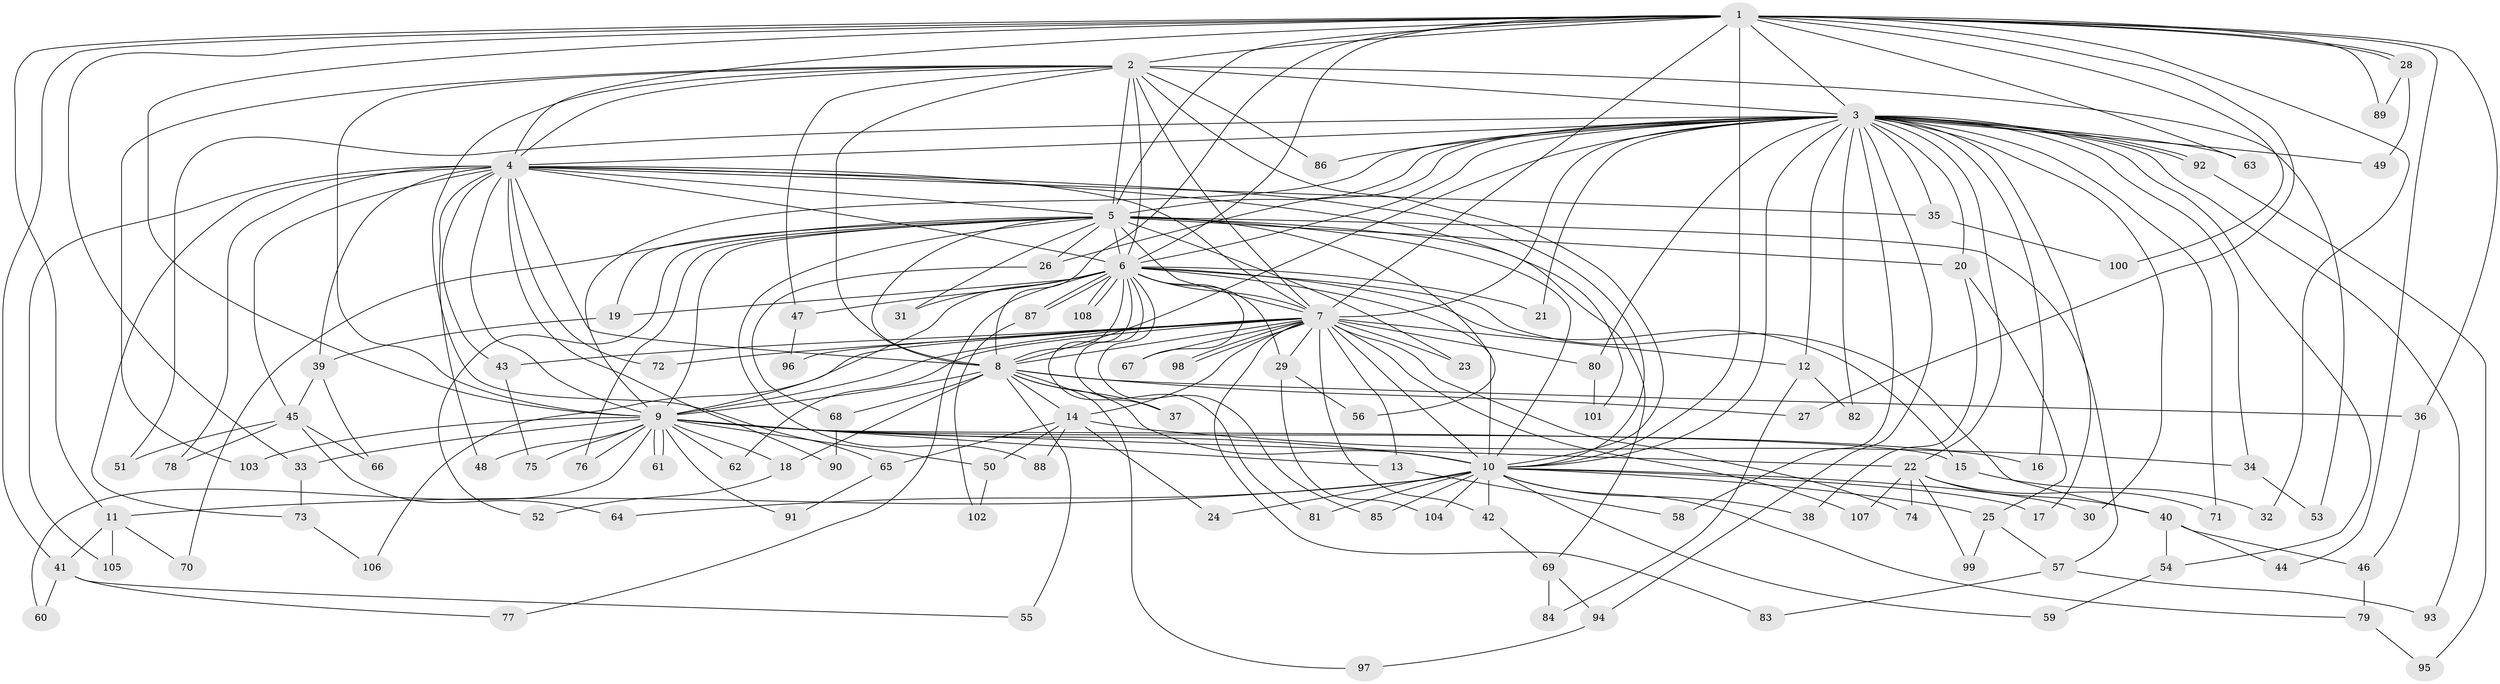 // Generated by graph-tools (version 1.1) at 2025/11/02/27/25 16:11:08]
// undirected, 108 vertices, 241 edges
graph export_dot {
graph [start="1"]
  node [color=gray90,style=filled];
  1;
  2;
  3;
  4;
  5;
  6;
  7;
  8;
  9;
  10;
  11;
  12;
  13;
  14;
  15;
  16;
  17;
  18;
  19;
  20;
  21;
  22;
  23;
  24;
  25;
  26;
  27;
  28;
  29;
  30;
  31;
  32;
  33;
  34;
  35;
  36;
  37;
  38;
  39;
  40;
  41;
  42;
  43;
  44;
  45;
  46;
  47;
  48;
  49;
  50;
  51;
  52;
  53;
  54;
  55;
  56;
  57;
  58;
  59;
  60;
  61;
  62;
  63;
  64;
  65;
  66;
  67;
  68;
  69;
  70;
  71;
  72;
  73;
  74;
  75;
  76;
  77;
  78;
  79;
  80;
  81;
  82;
  83;
  84;
  85;
  86;
  87;
  88;
  89;
  90;
  91;
  92;
  93;
  94;
  95;
  96;
  97;
  98;
  99;
  100;
  101;
  102;
  103;
  104;
  105;
  106;
  107;
  108;
  1 -- 2;
  1 -- 3;
  1 -- 4;
  1 -- 5;
  1 -- 6;
  1 -- 7;
  1 -- 8;
  1 -- 9;
  1 -- 10;
  1 -- 11;
  1 -- 27;
  1 -- 28;
  1 -- 28;
  1 -- 32;
  1 -- 33;
  1 -- 36;
  1 -- 41;
  1 -- 44;
  1 -- 63;
  1 -- 89;
  1 -- 100;
  2 -- 3;
  2 -- 4;
  2 -- 5;
  2 -- 6;
  2 -- 7;
  2 -- 8;
  2 -- 9;
  2 -- 10;
  2 -- 47;
  2 -- 53;
  2 -- 65;
  2 -- 86;
  2 -- 103;
  3 -- 4;
  3 -- 5;
  3 -- 6;
  3 -- 7;
  3 -- 8;
  3 -- 9;
  3 -- 10;
  3 -- 12;
  3 -- 16;
  3 -- 17;
  3 -- 20;
  3 -- 21;
  3 -- 22;
  3 -- 26;
  3 -- 30;
  3 -- 34;
  3 -- 35;
  3 -- 49;
  3 -- 51;
  3 -- 54;
  3 -- 58;
  3 -- 63;
  3 -- 71;
  3 -- 80;
  3 -- 82;
  3 -- 86;
  3 -- 92;
  3 -- 92;
  3 -- 93;
  3 -- 94;
  4 -- 5;
  4 -- 6;
  4 -- 7;
  4 -- 8;
  4 -- 9;
  4 -- 10;
  4 -- 35;
  4 -- 39;
  4 -- 43;
  4 -- 45;
  4 -- 48;
  4 -- 72;
  4 -- 73;
  4 -- 78;
  4 -- 90;
  4 -- 101;
  4 -- 105;
  5 -- 6;
  5 -- 7;
  5 -- 8;
  5 -- 9;
  5 -- 10;
  5 -- 19;
  5 -- 20;
  5 -- 23;
  5 -- 26;
  5 -- 31;
  5 -- 52;
  5 -- 56;
  5 -- 57;
  5 -- 69;
  5 -- 70;
  5 -- 76;
  5 -- 88;
  6 -- 7;
  6 -- 8;
  6 -- 9;
  6 -- 10;
  6 -- 15;
  6 -- 19;
  6 -- 21;
  6 -- 29;
  6 -- 31;
  6 -- 37;
  6 -- 40;
  6 -- 47;
  6 -- 67;
  6 -- 77;
  6 -- 81;
  6 -- 85;
  6 -- 87;
  6 -- 87;
  6 -- 108;
  6 -- 108;
  7 -- 8;
  7 -- 9;
  7 -- 10;
  7 -- 12;
  7 -- 13;
  7 -- 14;
  7 -- 23;
  7 -- 29;
  7 -- 42;
  7 -- 43;
  7 -- 62;
  7 -- 67;
  7 -- 72;
  7 -- 74;
  7 -- 80;
  7 -- 83;
  7 -- 96;
  7 -- 98;
  7 -- 98;
  7 -- 106;
  7 -- 107;
  8 -- 9;
  8 -- 10;
  8 -- 14;
  8 -- 18;
  8 -- 27;
  8 -- 36;
  8 -- 37;
  8 -- 55;
  8 -- 68;
  8 -- 97;
  9 -- 10;
  9 -- 13;
  9 -- 15;
  9 -- 16;
  9 -- 18;
  9 -- 22;
  9 -- 33;
  9 -- 48;
  9 -- 50;
  9 -- 60;
  9 -- 61;
  9 -- 61;
  9 -- 62;
  9 -- 75;
  9 -- 76;
  9 -- 91;
  9 -- 103;
  10 -- 11;
  10 -- 17;
  10 -- 24;
  10 -- 25;
  10 -- 30;
  10 -- 38;
  10 -- 42;
  10 -- 59;
  10 -- 64;
  10 -- 79;
  10 -- 81;
  10 -- 85;
  10 -- 104;
  11 -- 41;
  11 -- 70;
  11 -- 105;
  12 -- 82;
  12 -- 84;
  13 -- 58;
  14 -- 24;
  14 -- 34;
  14 -- 50;
  14 -- 65;
  14 -- 88;
  15 -- 32;
  18 -- 52;
  19 -- 39;
  20 -- 25;
  20 -- 38;
  22 -- 40;
  22 -- 71;
  22 -- 74;
  22 -- 99;
  22 -- 107;
  25 -- 57;
  25 -- 99;
  26 -- 68;
  28 -- 49;
  28 -- 89;
  29 -- 56;
  29 -- 104;
  33 -- 73;
  34 -- 53;
  35 -- 100;
  36 -- 46;
  39 -- 45;
  39 -- 66;
  40 -- 44;
  40 -- 46;
  40 -- 54;
  41 -- 55;
  41 -- 60;
  41 -- 77;
  42 -- 69;
  43 -- 75;
  45 -- 51;
  45 -- 64;
  45 -- 66;
  45 -- 78;
  46 -- 79;
  47 -- 96;
  50 -- 102;
  54 -- 59;
  57 -- 83;
  57 -- 93;
  65 -- 91;
  68 -- 90;
  69 -- 84;
  69 -- 94;
  73 -- 106;
  79 -- 95;
  80 -- 101;
  87 -- 102;
  92 -- 95;
  94 -- 97;
}
